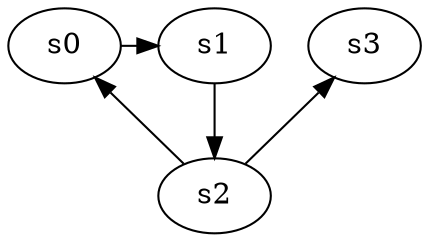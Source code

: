 digraph game_0071_chain_4 {
    s0 [name="s0", player=0];
    s1 [name="s1", player=1];
    s2 [name="s2", player=0, target=1];
    s3 [name="s3", player=1];

    s0 -> s1 [constraint="time % 5 == 1"];
    s1 -> s2;
    s2 -> s3 [constraint="time == 8 || time == 19"];
    s2 -> s0 [constraint="!(time % 3 == 0)"];
}
